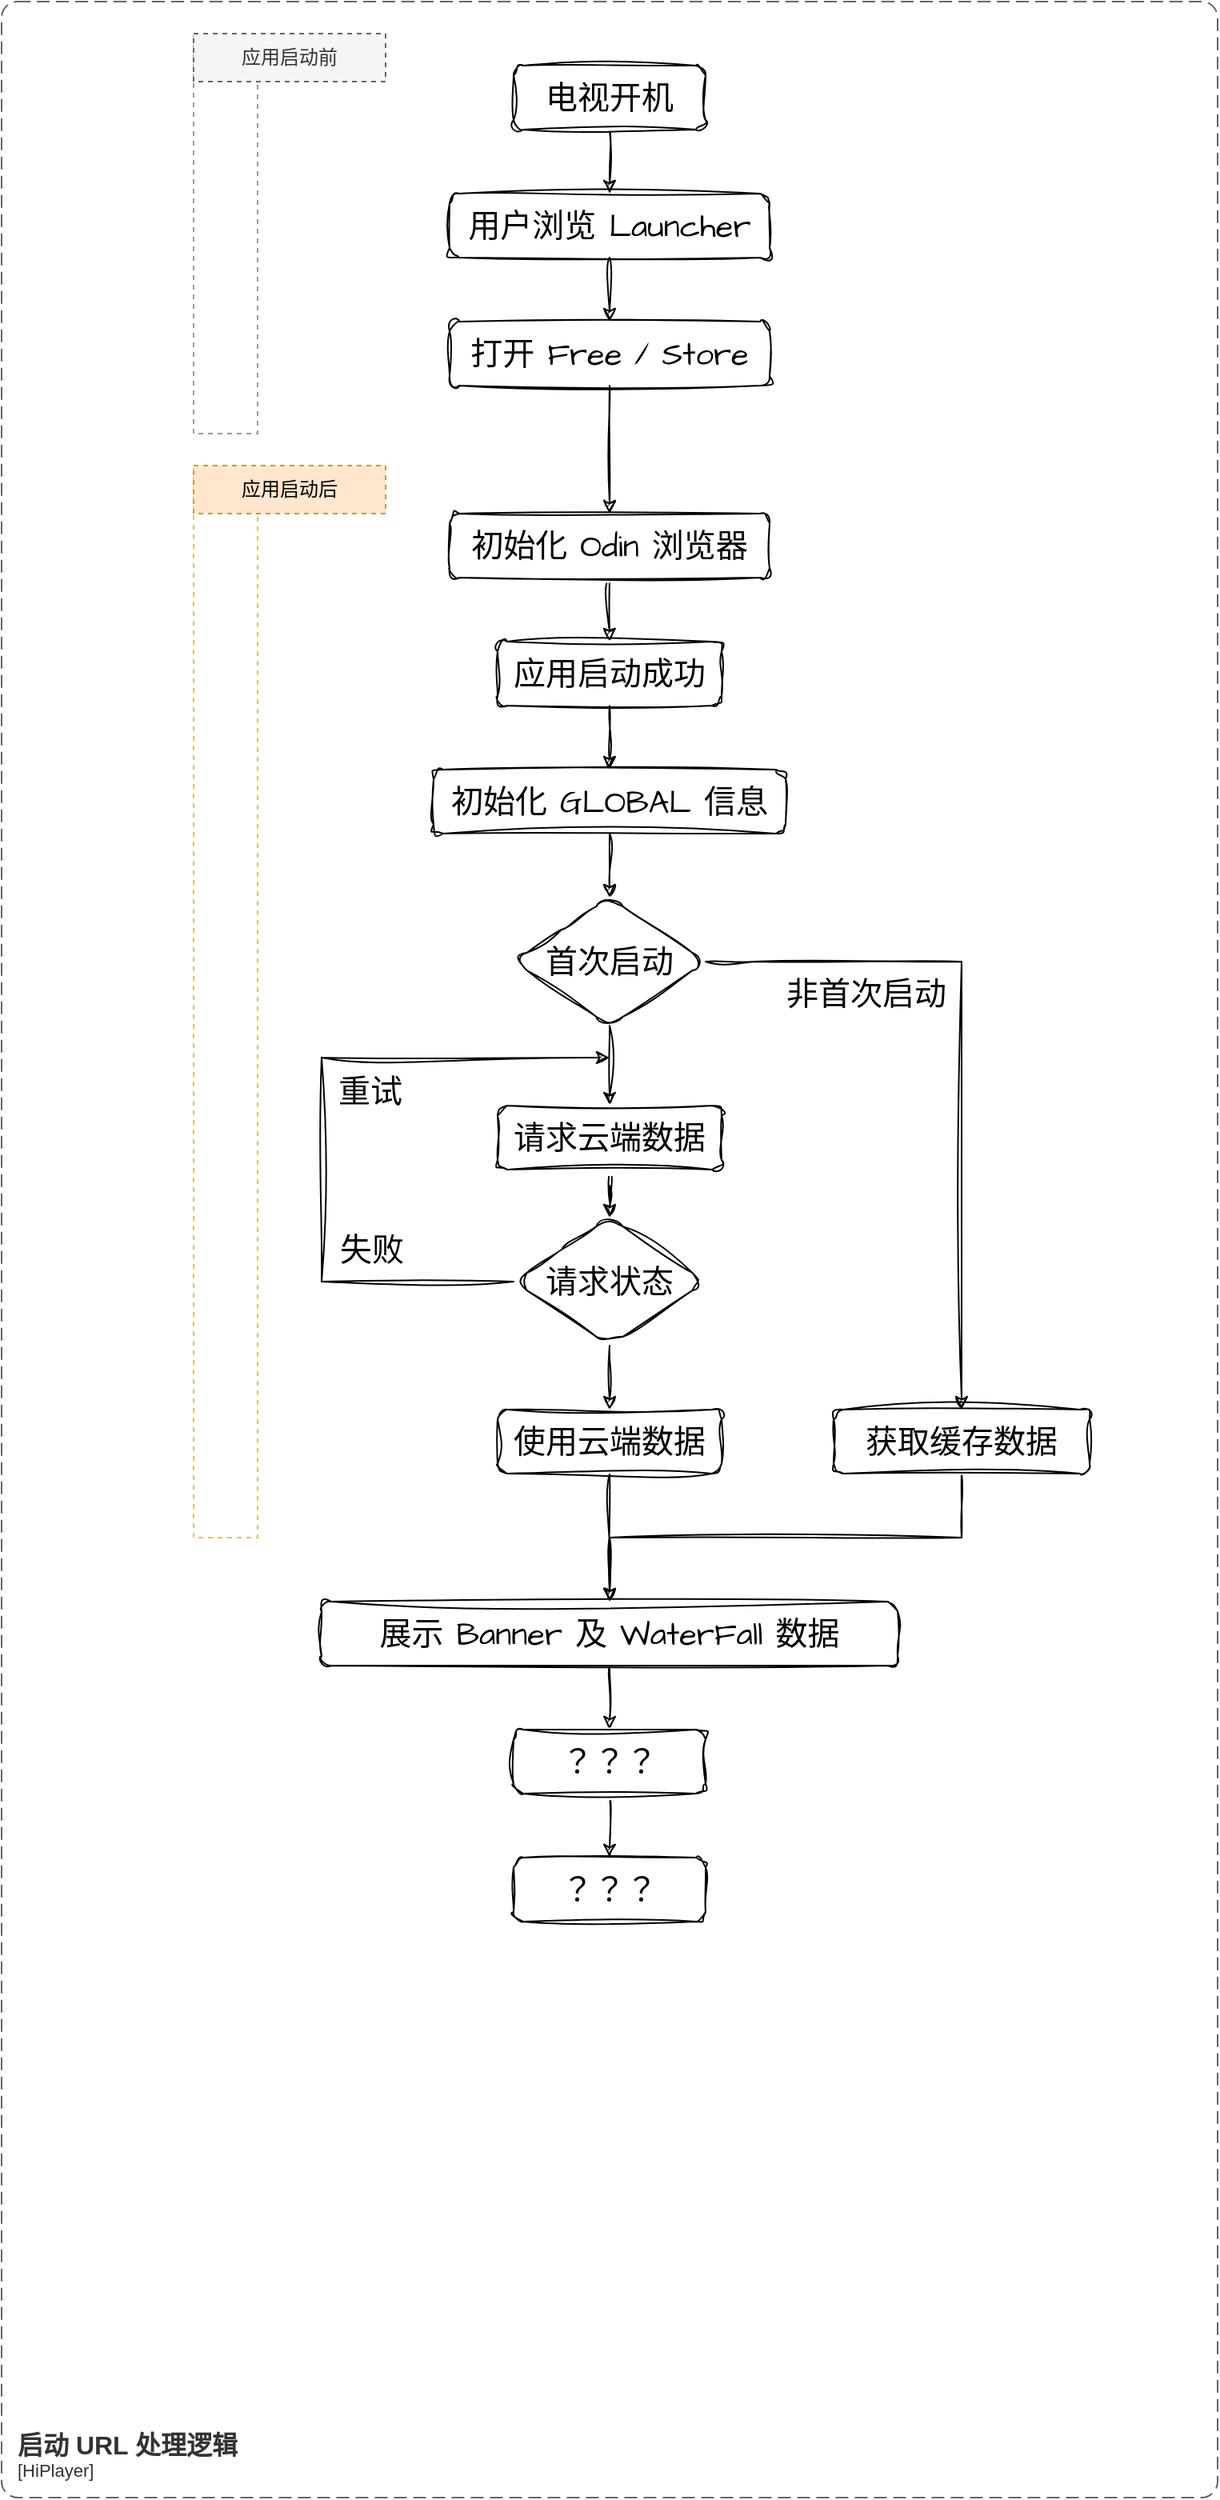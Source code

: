 <mxfile version="21.2.9" type="github" pages="2">
  <diagram name="启动流程图" id="OmMjOVtj1WEUcLDQ50cM">
    <mxGraphModel dx="1509" dy="796" grid="1" gridSize="10" guides="1" tooltips="1" connect="1" arrows="1" fold="1" page="1" pageScale="1" pageWidth="850" pageHeight="1100" math="0" shadow="0">
      <root>
        <mxCell id="0" />
        <mxCell id="1" parent="0" />
        <mxCell id="BeOqlMDNT2hyVOoKO-SY-1" value="" style="rounded=0;whiteSpace=wrap;html=1;fillColor=none;dashed=1;strokeColor=#999999;" vertex="1" parent="1">
          <mxGeometry x="160" y="60" width="40" height="250" as="geometry" />
        </mxCell>
        <mxCell id="BeOqlMDNT2hyVOoKO-SY-3" value="" style="rounded=0;whiteSpace=wrap;html=1;fillColor=none;dashed=1;strokeColor=#ffbf00;" vertex="1" parent="1">
          <mxGeometry x="160" y="330" width="40" height="670" as="geometry" />
        </mxCell>
        <object placeholders="1" c4Name="启动 URL 处理逻辑" c4Type="ContainerScopeBoundary" c4Application="HiPlayer" label="&lt;font style=&quot;font-size: 16px&quot;&gt;&lt;b&gt;&lt;div style=&quot;text-align: left&quot;&gt;%c4Name%&lt;/div&gt;&lt;/b&gt;&lt;/font&gt;&lt;div style=&quot;text-align: left&quot;&gt;[%c4Application%]&lt;/div&gt;" id="r8vYQXkaB_07H2IU4NtA-5">
          <mxCell style="rounded=1;fontSize=11;whiteSpace=wrap;html=1;dashed=1;arcSize=20;fillColor=none;strokeColor=#666666;fontColor=#333333;labelBackgroundColor=none;align=left;verticalAlign=bottom;labelBorderColor=none;spacingTop=0;spacing=10;dashPattern=8 4;metaEdit=1;rotatable=0;perimeter=rectanglePerimeter;noLabel=0;labelPadding=0;allowArrows=0;connectable=0;expand=0;recursiveResize=0;editable=1;pointerEvents=0;absoluteArcSize=1;points=[[0.25,0,0],[0.5,0,0],[0.75,0,0],[1,0.25,0],[1,0.5,0],[1,0.75,0],[0.75,1,0],[0.5,1,0],[0.25,1,0],[0,0.75,0],[0,0.5,0],[0,0.25,0]];" vertex="1" parent="1">
            <mxGeometry x="40" y="40" width="760" height="1560" as="geometry" />
          </mxCell>
        </object>
        <mxCell id="6uTm8aSySn-QDbrz-3B_-30" value="" style="edgeStyle=orthogonalEdgeStyle;rounded=0;sketch=1;hachureGap=4;jiggle=2;curveFitting=1;orthogonalLoop=1;jettySize=auto;html=1;fontFamily=Architects Daughter;fontSource=https%3A%2F%2Ffonts.googleapis.com%2Fcss%3Ffamily%3DArchitects%2BDaughter;fontSize=16;" edge="1" parent="1" source="6uTm8aSySn-QDbrz-3B_-28" target="6uTm8aSySn-QDbrz-3B_-29">
          <mxGeometry relative="1" as="geometry" />
        </mxCell>
        <mxCell id="6uTm8aSySn-QDbrz-3B_-28" value="电视开机" style="rounded=1;whiteSpace=wrap;html=1;sketch=1;hachureGap=4;jiggle=2;curveFitting=1;fontFamily=Architects Daughter;fontSource=https%3A%2F%2Ffonts.googleapis.com%2Fcss%3Ffamily%3DArchitects%2BDaughter;fontSize=20;" vertex="1" parent="1">
          <mxGeometry x="360" y="80" width="120" height="40" as="geometry" />
        </mxCell>
        <mxCell id="6uTm8aSySn-QDbrz-3B_-32" value="" style="edgeStyle=orthogonalEdgeStyle;rounded=0;sketch=1;hachureGap=4;jiggle=2;curveFitting=1;orthogonalLoop=1;jettySize=auto;html=1;fontFamily=Architects Daughter;fontSource=https%3A%2F%2Ffonts.googleapis.com%2Fcss%3Ffamily%3DArchitects%2BDaughter;fontSize=16;" edge="1" parent="1" source="6uTm8aSySn-QDbrz-3B_-29" target="6uTm8aSySn-QDbrz-3B_-31">
          <mxGeometry relative="1" as="geometry" />
        </mxCell>
        <mxCell id="6uTm8aSySn-QDbrz-3B_-29" value="用户浏览 Launcher" style="rounded=1;whiteSpace=wrap;html=1;sketch=1;hachureGap=4;jiggle=2;curveFitting=1;fontFamily=Architects Daughter;fontSource=https%3A%2F%2Ffonts.googleapis.com%2Fcss%3Ffamily%3DArchitects%2BDaughter;fontSize=20;" vertex="1" parent="1">
          <mxGeometry x="320" y="160" width="200" height="40" as="geometry" />
        </mxCell>
        <mxCell id="6uTm8aSySn-QDbrz-3B_-34" value="" style="edgeStyle=orthogonalEdgeStyle;rounded=0;sketch=1;hachureGap=4;jiggle=2;curveFitting=1;orthogonalLoop=1;jettySize=auto;html=1;fontFamily=Architects Daughter;fontSource=https%3A%2F%2Ffonts.googleapis.com%2Fcss%3Ffamily%3DArchitects%2BDaughter;fontSize=16;" edge="1" parent="1" source="6uTm8aSySn-QDbrz-3B_-31" target="6uTm8aSySn-QDbrz-3B_-33">
          <mxGeometry relative="1" as="geometry" />
        </mxCell>
        <mxCell id="6uTm8aSySn-QDbrz-3B_-31" value="打开 Free / Store" style="rounded=1;whiteSpace=wrap;html=1;sketch=1;hachureGap=4;jiggle=2;curveFitting=1;fontFamily=Architects Daughter;fontSource=https%3A%2F%2Ffonts.googleapis.com%2Fcss%3Ffamily%3DArchitects%2BDaughter;fontSize=20;" vertex="1" parent="1">
          <mxGeometry x="320" y="240" width="200" height="40" as="geometry" />
        </mxCell>
        <mxCell id="6uTm8aSySn-QDbrz-3B_-36" value="" style="edgeStyle=orthogonalEdgeStyle;rounded=0;sketch=1;hachureGap=4;jiggle=2;curveFitting=1;orthogonalLoop=1;jettySize=auto;html=1;fontFamily=Architects Daughter;fontSource=https%3A%2F%2Ffonts.googleapis.com%2Fcss%3Ffamily%3DArchitects%2BDaughter;fontSize=16;" edge="1" parent="1" source="6uTm8aSySn-QDbrz-3B_-33" target="6uTm8aSySn-QDbrz-3B_-35">
          <mxGeometry relative="1" as="geometry" />
        </mxCell>
        <mxCell id="6uTm8aSySn-QDbrz-3B_-33" value="初始化 Odin 浏览器" style="rounded=1;whiteSpace=wrap;html=1;sketch=1;hachureGap=4;jiggle=2;curveFitting=1;fontFamily=Architects Daughter;fontSource=https%3A%2F%2Ffonts.googleapis.com%2Fcss%3Ffamily%3DArchitects%2BDaughter;fontSize=20;" vertex="1" parent="1">
          <mxGeometry x="320" y="360" width="200" height="40" as="geometry" />
        </mxCell>
        <mxCell id="StkmtZbddWQm4w43DIUN-16" value="" style="edgeStyle=orthogonalEdgeStyle;rounded=0;sketch=1;hachureGap=4;jiggle=2;curveFitting=1;orthogonalLoop=1;jettySize=auto;html=1;fontFamily=Architects Daughter;fontSource=https%3A%2F%2Ffonts.googleapis.com%2Fcss%3Ffamily%3DArchitects%2BDaughter;fontSize=16;" edge="1" parent="1" source="6uTm8aSySn-QDbrz-3B_-35" target="StkmtZbddWQm4w43DIUN-15">
          <mxGeometry relative="1" as="geometry" />
        </mxCell>
        <mxCell id="6uTm8aSySn-QDbrz-3B_-35" value="应用启动成功" style="rounded=1;whiteSpace=wrap;html=1;sketch=1;hachureGap=4;jiggle=2;curveFitting=1;fontFamily=Architects Daughter;fontSource=https%3A%2F%2Ffonts.googleapis.com%2Fcss%3Ffamily%3DArchitects%2BDaughter;fontSize=20;" vertex="1" parent="1">
          <mxGeometry x="350" y="440" width="140" height="40" as="geometry" />
        </mxCell>
        <mxCell id="StkmtZbddWQm4w43DIUN-2" value="" style="edgeStyle=orthogonalEdgeStyle;rounded=0;sketch=1;hachureGap=4;jiggle=2;curveFitting=1;orthogonalLoop=1;jettySize=auto;html=1;fontFamily=Architects Daughter;fontSource=https%3A%2F%2Ffonts.googleapis.com%2Fcss%3Ffamily%3DArchitects%2BDaughter;fontSize=16;" edge="1" parent="1" source="6uTm8aSySn-QDbrz-3B_-37" target="StkmtZbddWQm4w43DIUN-1">
          <mxGeometry relative="1" as="geometry" />
        </mxCell>
        <mxCell id="6uTm8aSySn-QDbrz-3B_-37" value="展示 Banner 及 WaterFall 数据" style="rounded=1;whiteSpace=wrap;html=1;sketch=1;hachureGap=4;jiggle=2;curveFitting=1;fontFamily=Architects Daughter;fontSource=https%3A%2F%2Ffonts.googleapis.com%2Fcss%3Ffamily%3DArchitects%2BDaughter;fontSize=20;" vertex="1" parent="1">
          <mxGeometry x="240" y="1040" width="360" height="40" as="geometry" />
        </mxCell>
        <mxCell id="BeOqlMDNT2hyVOoKO-SY-2" value="应用启动前" style="text;html=1;strokeColor=#666666;fillColor=#f5f5f5;align=center;verticalAlign=middle;whiteSpace=wrap;rounded=0;dashed=1;fontColor=#333333;" vertex="1" parent="1">
          <mxGeometry x="160" y="60" width="120" height="30" as="geometry" />
        </mxCell>
        <mxCell id="BeOqlMDNT2hyVOoKO-SY-4" value="应用启动后" style="text;html=1;strokeColor=#d79b00;fillColor=#ffe6cc;align=center;verticalAlign=middle;whiteSpace=wrap;rounded=0;dashed=1;" vertex="1" parent="1">
          <mxGeometry x="160" y="330" width="120" height="30" as="geometry" />
        </mxCell>
        <mxCell id="StkmtZbddWQm4w43DIUN-4" value="" style="edgeStyle=orthogonalEdgeStyle;rounded=0;sketch=1;hachureGap=4;jiggle=2;curveFitting=1;orthogonalLoop=1;jettySize=auto;html=1;fontFamily=Architects Daughter;fontSource=https%3A%2F%2Ffonts.googleapis.com%2Fcss%3Ffamily%3DArchitects%2BDaughter;fontSize=16;" edge="1" parent="1" source="StkmtZbddWQm4w43DIUN-1" target="StkmtZbddWQm4w43DIUN-3">
          <mxGeometry relative="1" as="geometry" />
        </mxCell>
        <mxCell id="StkmtZbddWQm4w43DIUN-1" value="？？？" style="rounded=1;whiteSpace=wrap;html=1;sketch=1;hachureGap=4;jiggle=2;curveFitting=1;fontFamily=Architects Daughter;fontSource=https%3A%2F%2Ffonts.googleapis.com%2Fcss%3Ffamily%3DArchitects%2BDaughter;fontSize=20;" vertex="1" parent="1">
          <mxGeometry x="360" y="1120" width="120" height="40" as="geometry" />
        </mxCell>
        <mxCell id="StkmtZbddWQm4w43DIUN-3" value="？？？" style="rounded=1;whiteSpace=wrap;html=1;sketch=1;hachureGap=4;jiggle=2;curveFitting=1;fontFamily=Architects Daughter;fontSource=https%3A%2F%2Ffonts.googleapis.com%2Fcss%3Ffamily%3DArchitects%2BDaughter;fontSize=20;" vertex="1" parent="1">
          <mxGeometry x="360" y="1200" width="120" height="40" as="geometry" />
        </mxCell>
        <mxCell id="StkmtZbddWQm4w43DIUN-12" value="" style="edgeStyle=orthogonalEdgeStyle;rounded=0;sketch=1;hachureGap=4;jiggle=2;curveFitting=1;orthogonalLoop=1;jettySize=auto;html=1;fontFamily=Architects Daughter;fontSource=https%3A%2F%2Ffonts.googleapis.com%2Fcss%3Ffamily%3DArchitects%2BDaughter;fontSize=16;" edge="1" parent="1" source="StkmtZbddWQm4w43DIUN-8" target="StkmtZbddWQm4w43DIUN-11">
          <mxGeometry relative="1" as="geometry">
            <Array as="points">
              <mxPoint x="510" y="640" />
              <mxPoint x="510" y="640" />
            </Array>
          </mxGeometry>
        </mxCell>
        <mxCell id="StkmtZbddWQm4w43DIUN-33" value="非首次启动" style="edgeLabel;html=1;align=center;verticalAlign=middle;resizable=0;points=[];fontSize=20;fontFamily=Architects Daughter;" vertex="1" connectable="0" parent="StkmtZbddWQm4w43DIUN-12">
          <mxGeometry x="-0.295" y="3" relative="1" as="geometry">
            <mxPoint x="-55" y="23" as="offset" />
          </mxGeometry>
        </mxCell>
        <mxCell id="StkmtZbddWQm4w43DIUN-14" value="" style="edgeStyle=orthogonalEdgeStyle;rounded=0;sketch=1;hachureGap=4;jiggle=2;curveFitting=1;orthogonalLoop=1;jettySize=auto;html=1;fontFamily=Architects Daughter;fontSource=https%3A%2F%2Ffonts.googleapis.com%2Fcss%3Ffamily%3DArchitects%2BDaughter;fontSize=16;" edge="1" parent="1" source="StkmtZbddWQm4w43DIUN-8" target="StkmtZbddWQm4w43DIUN-13">
          <mxGeometry relative="1" as="geometry" />
        </mxCell>
        <mxCell id="StkmtZbddWQm4w43DIUN-8" value="首次启动" style="rhombus;whiteSpace=wrap;html=1;fontSize=20;fontFamily=Architects Daughter;rounded=1;sketch=1;hachureGap=4;jiggle=2;curveFitting=1;fontSource=https%3A%2F%2Ffonts.googleapis.com%2Fcss%3Ffamily%3DArchitects%2BDaughter;" vertex="1" parent="1">
          <mxGeometry x="360" y="600" width="120" height="80" as="geometry" />
        </mxCell>
        <mxCell id="StkmtZbddWQm4w43DIUN-35" style="edgeStyle=orthogonalEdgeStyle;rounded=0;sketch=1;hachureGap=4;jiggle=2;curveFitting=1;orthogonalLoop=1;jettySize=auto;html=1;exitX=0.5;exitY=1;exitDx=0;exitDy=0;entryX=0.5;entryY=0;entryDx=0;entryDy=0;fontFamily=Architects Daughter;fontSource=https%3A%2F%2Ffonts.googleapis.com%2Fcss%3Ffamily%3DArchitects%2BDaughter;fontSize=16;" edge="1" parent="1" source="StkmtZbddWQm4w43DIUN-11" target="6uTm8aSySn-QDbrz-3B_-37">
          <mxGeometry relative="1" as="geometry" />
        </mxCell>
        <mxCell id="StkmtZbddWQm4w43DIUN-11" value="获取缓存数据" style="whiteSpace=wrap;html=1;fontSize=20;fontFamily=Architects Daughter;rounded=1;sketch=1;hachureGap=4;jiggle=2;curveFitting=1;fontSource=https%3A%2F%2Ffonts.googleapis.com%2Fcss%3Ffamily%3DArchitects%2BDaughter;" vertex="1" parent="1">
          <mxGeometry x="560" y="920" width="160" height="40" as="geometry" />
        </mxCell>
        <mxCell id="StkmtZbddWQm4w43DIUN-21" value="" style="edgeStyle=orthogonalEdgeStyle;rounded=0;sketch=1;hachureGap=4;jiggle=2;curveFitting=1;orthogonalLoop=1;jettySize=auto;html=1;fontFamily=Architects Daughter;fontSource=https%3A%2F%2Ffonts.googleapis.com%2Fcss%3Ffamily%3DArchitects%2BDaughter;fontSize=16;" edge="1" parent="1" source="StkmtZbddWQm4w43DIUN-13" target="StkmtZbddWQm4w43DIUN-20">
          <mxGeometry relative="1" as="geometry" />
        </mxCell>
        <mxCell id="StkmtZbddWQm4w43DIUN-13" value="请求云端数据" style="whiteSpace=wrap;html=1;fontSize=20;fontFamily=Architects Daughter;rounded=1;sketch=1;hachureGap=4;jiggle=2;curveFitting=1;fontSource=https%3A%2F%2Ffonts.googleapis.com%2Fcss%3Ffamily%3DArchitects%2BDaughter;" vertex="1" parent="1">
          <mxGeometry x="350" y="730" width="140" height="40" as="geometry" />
        </mxCell>
        <mxCell id="StkmtZbddWQm4w43DIUN-17" style="edgeStyle=orthogonalEdgeStyle;rounded=0;sketch=1;hachureGap=4;jiggle=2;curveFitting=1;orthogonalLoop=1;jettySize=auto;html=1;exitX=0.5;exitY=1;exitDx=0;exitDy=0;entryX=0.5;entryY=0;entryDx=0;entryDy=0;fontFamily=Architects Daughter;fontSource=https%3A%2F%2Ffonts.googleapis.com%2Fcss%3Ffamily%3DArchitects%2BDaughter;fontSize=16;" edge="1" parent="1" source="StkmtZbddWQm4w43DIUN-15" target="StkmtZbddWQm4w43DIUN-8">
          <mxGeometry relative="1" as="geometry" />
        </mxCell>
        <mxCell id="StkmtZbddWQm4w43DIUN-15" value="初始化 GLOBAL 信息" style="rounded=1;whiteSpace=wrap;html=1;sketch=1;hachureGap=4;jiggle=2;curveFitting=1;fontFamily=Architects Daughter;fontSource=https%3A%2F%2Ffonts.googleapis.com%2Fcss%3Ffamily%3DArchitects%2BDaughter;fontSize=20;" vertex="1" parent="1">
          <mxGeometry x="310" y="520" width="220" height="40" as="geometry" />
        </mxCell>
        <mxCell id="StkmtZbddWQm4w43DIUN-26" value="" style="edgeStyle=orthogonalEdgeStyle;rounded=0;sketch=1;hachureGap=4;jiggle=2;curveFitting=1;orthogonalLoop=1;jettySize=auto;html=1;fontFamily=Architects Daughter;fontSource=https%3A%2F%2Ffonts.googleapis.com%2Fcss%3Ffamily%3DArchitects%2BDaughter;fontSize=16;" edge="1" parent="1" source="StkmtZbddWQm4w43DIUN-20" target="StkmtZbddWQm4w43DIUN-25">
          <mxGeometry relative="1" as="geometry" />
        </mxCell>
        <mxCell id="StkmtZbddWQm4w43DIUN-30" style="edgeStyle=orthogonalEdgeStyle;rounded=0;sketch=1;hachureGap=4;jiggle=2;curveFitting=1;orthogonalLoop=1;jettySize=auto;html=1;exitX=0;exitY=0.5;exitDx=0;exitDy=0;fontFamily=Architects Daughter;fontSource=https%3A%2F%2Ffonts.googleapis.com%2Fcss%3Ffamily%3DArchitects%2BDaughter;fontSize=16;" edge="1" parent="1" source="StkmtZbddWQm4w43DIUN-20">
          <mxGeometry relative="1" as="geometry">
            <mxPoint x="420" y="700" as="targetPoint" />
            <Array as="points">
              <mxPoint x="240" y="840" />
              <mxPoint x="240" y="700" />
            </Array>
          </mxGeometry>
        </mxCell>
        <mxCell id="StkmtZbddWQm4w43DIUN-31" value="重试" style="edgeLabel;html=1;align=center;verticalAlign=middle;resizable=0;points=[];fontSize=20;fontFamily=Architects Daughter;" vertex="1" connectable="0" parent="StkmtZbddWQm4w43DIUN-30">
          <mxGeometry x="-0.006" y="3" relative="1" as="geometry">
            <mxPoint x="33" y="-21" as="offset" />
          </mxGeometry>
        </mxCell>
        <mxCell id="StkmtZbddWQm4w43DIUN-32" value="失败" style="edgeLabel;html=1;align=center;verticalAlign=middle;resizable=0;points=[];fontSize=20;fontFamily=Architects Daughter;" vertex="1" connectable="0" parent="StkmtZbddWQm4w43DIUN-30">
          <mxGeometry x="-0.656" relative="1" as="geometry">
            <mxPoint x="-14" y="-20" as="offset" />
          </mxGeometry>
        </mxCell>
        <mxCell id="StkmtZbddWQm4w43DIUN-20" value="请求状态" style="rhombus;whiteSpace=wrap;html=1;fontSize=20;fontFamily=Architects Daughter;rounded=1;sketch=1;hachureGap=4;jiggle=2;curveFitting=1;fontSource=https%3A%2F%2Ffonts.googleapis.com%2Fcss%3Ffamily%3DArchitects%2BDaughter;" vertex="1" parent="1">
          <mxGeometry x="360" y="800" width="120" height="80" as="geometry" />
        </mxCell>
        <mxCell id="StkmtZbddWQm4w43DIUN-34" style="edgeStyle=orthogonalEdgeStyle;rounded=0;sketch=1;hachureGap=4;jiggle=2;curveFitting=1;orthogonalLoop=1;jettySize=auto;html=1;exitX=0.5;exitY=1;exitDx=0;exitDy=0;entryX=0.5;entryY=0;entryDx=0;entryDy=0;fontFamily=Architects Daughter;fontSource=https%3A%2F%2Ffonts.googleapis.com%2Fcss%3Ffamily%3DArchitects%2BDaughter;fontSize=16;" edge="1" parent="1" source="StkmtZbddWQm4w43DIUN-25" target="6uTm8aSySn-QDbrz-3B_-37">
          <mxGeometry relative="1" as="geometry" />
        </mxCell>
        <mxCell id="StkmtZbddWQm4w43DIUN-25" value="使用云端数据" style="whiteSpace=wrap;html=1;fontSize=20;fontFamily=Architects Daughter;rounded=1;sketch=1;hachureGap=4;jiggle=2;curveFitting=1;fontSource=https%3A%2F%2Ffonts.googleapis.com%2Fcss%3Ffamily%3DArchitects%2BDaughter;" vertex="1" parent="1">
          <mxGeometry x="350" y="920" width="140" height="40" as="geometry" />
        </mxCell>
      </root>
    </mxGraphModel>
  </diagram>
  <diagram name="副本" id="uTOjbc05nhv78PeQG2kj">
    <mxGraphModel dx="1434" dy="756" grid="1" gridSize="10" guides="1" tooltips="1" connect="1" arrows="1" fold="1" page="1" pageScale="1" pageWidth="850" pageHeight="1100" math="0" shadow="0">
      <root>
        <mxCell id="nhCq7pMbjHnFq3JJCia8-0" />
        <mxCell id="nhCq7pMbjHnFq3JJCia8-1" parent="nhCq7pMbjHnFq3JJCia8-0" />
        <mxCell id="2pLyjJ1-Lf_i6D4fBXP6-0" value="" style="rounded=0;whiteSpace=wrap;html=1;fillColor=none;dashed=1;strokeColor=#999999;" vertex="1" parent="nhCq7pMbjHnFq3JJCia8-1">
          <mxGeometry x="470" y="250" width="540" height="560" as="geometry" />
        </mxCell>
        <mxCell id="2pLyjJ1-Lf_i6D4fBXP6-1" value="" style="rounded=0;whiteSpace=wrap;html=1;fillColor=none;dashed=1;strokeColor=#FF8000;" vertex="1" parent="nhCq7pMbjHnFq3JJCia8-1">
          <mxGeometry x="70" y="250" width="380" height="560" as="geometry" />
        </mxCell>
        <mxCell id="2pLyjJ1-Lf_i6D4fBXP6-2" value="" style="edgeStyle=orthogonalEdgeStyle;rounded=0;orthogonalLoop=1;jettySize=auto;html=1;" edge="1" parent="nhCq7pMbjHnFq3JJCia8-1" source="2pLyjJ1-Lf_i6D4fBXP6-3" target="2pLyjJ1-Lf_i6D4fBXP6-6">
          <mxGeometry relative="1" as="geometry" />
        </mxCell>
        <mxCell id="2pLyjJ1-Lf_i6D4fBXP6-3" value="HiPlayer 启动" style="rounded=1;whiteSpace=wrap;html=1;" vertex="1" parent="nhCq7pMbjHnFq3JJCia8-1">
          <mxGeometry x="330" y="90" width="120" height="40" as="geometry" />
        </mxCell>
        <object placeholders="1" c4Name="启动 URL 处理逻辑" c4Type="ContainerScopeBoundary" c4Application="HiPlayer" label="&lt;font style=&quot;font-size: 16px&quot;&gt;&lt;b&gt;&lt;div style=&quot;text-align: left&quot;&gt;%c4Name%&lt;/div&gt;&lt;/b&gt;&lt;/font&gt;&lt;div style=&quot;text-align: left&quot;&gt;[%c4Application%]&lt;/div&gt;" id="2pLyjJ1-Lf_i6D4fBXP6-4">
          <mxCell style="rounded=1;fontSize=11;whiteSpace=wrap;html=1;dashed=1;arcSize=20;fillColor=none;strokeColor=#666666;fontColor=#333333;labelBackgroundColor=none;align=left;verticalAlign=bottom;labelBorderColor=none;spacingTop=0;spacing=10;dashPattern=8 4;metaEdit=1;rotatable=0;perimeter=rectanglePerimeter;noLabel=0;labelPadding=0;allowArrows=0;connectable=0;expand=0;recursiveResize=0;editable=1;pointerEvents=0;absoluteArcSize=1;points=[[0.25,0,0],[0.5,0,0],[0.75,0,0],[1,0.25,0],[1,0.5,0],[1,0.75,0],[0.75,1,0],[0.5,1,0],[0.25,1,0],[0,0.75,0],[0,0.5,0],[0,0.25,0]];" vertex="1" parent="nhCq7pMbjHnFq3JJCia8-1">
            <mxGeometry x="50" y="50" width="980" height="1160" as="geometry" />
          </mxCell>
        </object>
        <mxCell id="2pLyjJ1-Lf_i6D4fBXP6-5" value="" style="edgeStyle=orthogonalEdgeStyle;rounded=0;orthogonalLoop=1;jettySize=auto;html=1;" edge="1" parent="nhCq7pMbjHnFq3JJCia8-1" source="2pLyjJ1-Lf_i6D4fBXP6-6" target="2pLyjJ1-Lf_i6D4fBXP6-20">
          <mxGeometry relative="1" as="geometry" />
        </mxCell>
        <mxCell id="2pLyjJ1-Lf_i6D4fBXP6-6" value="获取启动 URL" style="whiteSpace=wrap;html=1;rounded=1;" vertex="1" parent="nhCq7pMbjHnFq3JJCia8-1">
          <mxGeometry x="330" y="170" width="120" height="40" as="geometry" />
        </mxCell>
        <mxCell id="2pLyjJ1-Lf_i6D4fBXP6-7" style="edgeStyle=orthogonalEdgeStyle;rounded=0;orthogonalLoop=1;jettySize=auto;html=1;exitX=0;exitY=0.5;exitDx=0;exitDy=0;entryX=0.5;entryY=0;entryDx=0;entryDy=0;" edge="1" parent="nhCq7pMbjHnFq3JJCia8-1" source="2pLyjJ1-Lf_i6D4fBXP6-11" target="2pLyjJ1-Lf_i6D4fBXP6-13">
          <mxGeometry relative="1" as="geometry" />
        </mxCell>
        <mxCell id="2pLyjJ1-Lf_i6D4fBXP6-8" value="是" style="edgeLabel;html=1;align=center;verticalAlign=middle;resizable=0;points=[];" vertex="1" connectable="0" parent="2pLyjJ1-Lf_i6D4fBXP6-7">
          <mxGeometry x="-0.333" relative="1" as="geometry">
            <mxPoint x="-37" y="-10" as="offset" />
          </mxGeometry>
        </mxCell>
        <mxCell id="2pLyjJ1-Lf_i6D4fBXP6-9" style="edgeStyle=orthogonalEdgeStyle;rounded=0;orthogonalLoop=1;jettySize=auto;html=1;exitX=1;exitY=0.5;exitDx=0;exitDy=0;entryX=0.5;entryY=0;entryDx=0;entryDy=0;" edge="1" parent="nhCq7pMbjHnFq3JJCia8-1" source="2pLyjJ1-Lf_i6D4fBXP6-11" target="2pLyjJ1-Lf_i6D4fBXP6-44">
          <mxGeometry relative="1" as="geometry">
            <mxPoint x="710" y="490" as="targetPoint" />
          </mxGeometry>
        </mxCell>
        <mxCell id="2pLyjJ1-Lf_i6D4fBXP6-10" value="否" style="edgeLabel;html=1;align=center;verticalAlign=middle;resizable=0;points=[];" vertex="1" connectable="0" parent="2pLyjJ1-Lf_i6D4fBXP6-9">
          <mxGeometry x="-0.333" y="2" relative="1" as="geometry">
            <mxPoint x="23" y="-8" as="offset" />
          </mxGeometry>
        </mxCell>
        <mxCell id="2pLyjJ1-Lf_i6D4fBXP6-11" value="存在&lt;br&gt;playUrl&lt;br&gt;字段" style="rhombus;whiteSpace=wrap;html=1;rounded=1;" vertex="1" parent="nhCq7pMbjHnFq3JJCia8-1">
          <mxGeometry x="650" y="370" width="80" height="80" as="geometry" />
        </mxCell>
        <mxCell id="2pLyjJ1-Lf_i6D4fBXP6-12" style="edgeStyle=orthogonalEdgeStyle;rounded=0;orthogonalLoop=1;jettySize=auto;html=1;exitX=0.5;exitY=1;exitDx=0;exitDy=0;entryX=0.5;entryY=0;entryDx=0;entryDy=0;" edge="1" parent="nhCq7pMbjHnFq3JJCia8-1" source="2pLyjJ1-Lf_i6D4fBXP6-13" target="2pLyjJ1-Lf_i6D4fBXP6-15">
          <mxGeometry relative="1" as="geometry">
            <mxPoint x="550" y="570" as="targetPoint" />
          </mxGeometry>
        </mxCell>
        <mxCell id="2pLyjJ1-Lf_i6D4fBXP6-13" value="解析 URL 中的 playurl" style="whiteSpace=wrap;html=1;rounded=1;" vertex="1" parent="nhCq7pMbjHnFq3JJCia8-1">
          <mxGeometry x="490" y="530" width="120" height="40" as="geometry" />
        </mxCell>
        <mxCell id="2pLyjJ1-Lf_i6D4fBXP6-14" style="edgeStyle=orthogonalEdgeStyle;rounded=0;orthogonalLoop=1;jettySize=auto;html=1;exitX=0.5;exitY=1;exitDx=0;exitDy=0;entryX=0.5;entryY=0;entryDx=0;entryDy=0;" edge="1" parent="nhCq7pMbjHnFq3JJCia8-1" source="2pLyjJ1-Lf_i6D4fBXP6-15" target="2pLyjJ1-Lf_i6D4fBXP6-57">
          <mxGeometry relative="1" as="geometry" />
        </mxCell>
        <mxCell id="2pLyjJ1-Lf_i6D4fBXP6-15" value="构造 LIVE 参数" style="whiteSpace=wrap;html=1;rounded=1;fillColor=#dae8fc;strokeColor=#6c8ebf;dashed=1;" vertex="1" parent="nhCq7pMbjHnFq3JJCia8-1">
          <mxGeometry x="490" y="730" width="120" height="40" as="geometry" />
        </mxCell>
        <mxCell id="2pLyjJ1-Lf_i6D4fBXP6-16" style="edgeStyle=orthogonalEdgeStyle;rounded=0;orthogonalLoop=1;jettySize=auto;html=1;exitX=0;exitY=0.5;exitDx=0;exitDy=0;entryX=0.5;entryY=0;entryDx=0;entryDy=0;" edge="1" parent="nhCq7pMbjHnFq3JJCia8-1" source="2pLyjJ1-Lf_i6D4fBXP6-20" target="2pLyjJ1-Lf_i6D4fBXP6-22">
          <mxGeometry relative="1" as="geometry" />
        </mxCell>
        <mxCell id="2pLyjJ1-Lf_i6D4fBXP6-17" value="是" style="edgeLabel;html=1;align=center;verticalAlign=middle;resizable=0;points=[];" vertex="1" connectable="0" parent="2pLyjJ1-Lf_i6D4fBXP6-16">
          <mxGeometry x="-0.333" y="-4" relative="1" as="geometry">
            <mxPoint x="-77" y="-6" as="offset" />
          </mxGeometry>
        </mxCell>
        <mxCell id="2pLyjJ1-Lf_i6D4fBXP6-18" style="edgeStyle=orthogonalEdgeStyle;rounded=0;orthogonalLoop=1;jettySize=auto;html=1;exitX=1;exitY=0.5;exitDx=0;exitDy=0;entryX=0.5;entryY=0;entryDx=0;entryDy=0;" edge="1" parent="nhCq7pMbjHnFq3JJCia8-1" source="2pLyjJ1-Lf_i6D4fBXP6-20" target="2pLyjJ1-Lf_i6D4fBXP6-11">
          <mxGeometry relative="1" as="geometry" />
        </mxCell>
        <mxCell id="2pLyjJ1-Lf_i6D4fBXP6-19" value="否" style="edgeLabel;html=1;align=center;verticalAlign=middle;resizable=0;points=[];" vertex="1" connectable="0" parent="2pLyjJ1-Lf_i6D4fBXP6-18">
          <mxGeometry x="0.333" y="-2" relative="1" as="geometry">
            <mxPoint x="70" y="-12" as="offset" />
          </mxGeometry>
        </mxCell>
        <mxCell id="2pLyjJ1-Lf_i6D4fBXP6-20" value="存在&lt;br&gt;mediaid&lt;br&gt;字段" style="rhombus;whiteSpace=wrap;html=1;rounded=1;" vertex="1" parent="nhCq7pMbjHnFq3JJCia8-1">
          <mxGeometry x="350" y="290" width="80" height="80" as="geometry" />
        </mxCell>
        <mxCell id="2pLyjJ1-Lf_i6D4fBXP6-21" style="edgeStyle=orthogonalEdgeStyle;rounded=0;orthogonalLoop=1;jettySize=auto;html=1;exitX=0.5;exitY=1;exitDx=0;exitDy=0;entryX=0.5;entryY=0;entryDx=0;entryDy=0;" edge="1" parent="nhCq7pMbjHnFq3JJCia8-1" source="2pLyjJ1-Lf_i6D4fBXP6-22" target="2pLyjJ1-Lf_i6D4fBXP6-28">
          <mxGeometry relative="1" as="geometry" />
        </mxCell>
        <mxCell id="2pLyjJ1-Lf_i6D4fBXP6-22" value="区分 typeCode" style="whiteSpace=wrap;html=1;rounded=1;" vertex="1" parent="nhCq7pMbjHnFq3JJCia8-1">
          <mxGeometry x="170" y="370" width="120" height="40" as="geometry" />
        </mxCell>
        <mxCell id="2pLyjJ1-Lf_i6D4fBXP6-23" value="" style="edgeStyle=orthogonalEdgeStyle;rounded=0;orthogonalLoop=1;jettySize=auto;html=1;" edge="1" parent="nhCq7pMbjHnFq3JJCia8-1" source="2pLyjJ1-Lf_i6D4fBXP6-24" target="2pLyjJ1-Lf_i6D4fBXP6-33">
          <mxGeometry relative="1" as="geometry" />
        </mxCell>
        <mxCell id="2pLyjJ1-Lf_i6D4fBXP6-24" value="获取媒资播放的 url" style="whiteSpace=wrap;html=1;rounded=1;" vertex="1" parent="nhCq7pMbjHnFq3JJCia8-1">
          <mxGeometry x="170" y="530" width="120" height="40" as="geometry" />
        </mxCell>
        <mxCell id="2pLyjJ1-Lf_i6D4fBXP6-25" style="edgeStyle=orthogonalEdgeStyle;rounded=0;orthogonalLoop=1;jettySize=auto;html=1;exitX=0.5;exitY=1;exitDx=0;exitDy=0;entryX=0.5;entryY=0;entryDx=0;entryDy=0;" edge="1" parent="nhCq7pMbjHnFq3JJCia8-1" source="2pLyjJ1-Lf_i6D4fBXP6-28" target="2pLyjJ1-Lf_i6D4fBXP6-24">
          <mxGeometry relative="1" as="geometry" />
        </mxCell>
        <mxCell id="2pLyjJ1-Lf_i6D4fBXP6-26" style="edgeStyle=orthogonalEdgeStyle;rounded=0;orthogonalLoop=1;jettySize=auto;html=1;exitX=0.5;exitY=1;exitDx=0;exitDy=0;dashed=1;" edge="1" parent="nhCq7pMbjHnFq3JJCia8-1" source="2pLyjJ1-Lf_i6D4fBXP6-28">
          <mxGeometry relative="1" as="geometry">
            <mxPoint x="230" y="430" as="targetPoint" />
          </mxGeometry>
        </mxCell>
        <mxCell id="2pLyjJ1-Lf_i6D4fBXP6-27" value="失败重试" style="edgeLabel;html=1;align=center;verticalAlign=middle;resizable=0;points=[];" vertex="1" connectable="0" parent="2pLyjJ1-Lf_i6D4fBXP6-26">
          <mxGeometry x="0.154" y="2" relative="1" as="geometry">
            <mxPoint x="-28" y="10" as="offset" />
          </mxGeometry>
        </mxCell>
        <mxCell id="2pLyjJ1-Lf_i6D4fBXP6-28" value="请求媒资信息" style="whiteSpace=wrap;html=1;rounded=1;" vertex="1" parent="nhCq7pMbjHnFq3JJCia8-1">
          <mxGeometry x="170" y="450" width="120" height="40" as="geometry" />
        </mxCell>
        <mxCell id="2pLyjJ1-Lf_i6D4fBXP6-29" style="edgeStyle=orthogonalEdgeStyle;rounded=0;orthogonalLoop=1;jettySize=auto;html=1;exitX=0;exitY=0.5;exitDx=0;exitDy=0;entryX=0.5;entryY=0;entryDx=0;entryDy=0;" edge="1" parent="nhCq7pMbjHnFq3JJCia8-1" source="2pLyjJ1-Lf_i6D4fBXP6-33" target="2pLyjJ1-Lf_i6D4fBXP6-35">
          <mxGeometry relative="1" as="geometry" />
        </mxCell>
        <mxCell id="2pLyjJ1-Lf_i6D4fBXP6-30" value="60001&lt;br&gt;60004" style="edgeLabel;html=1;align=center;verticalAlign=middle;resizable=0;points=[];" vertex="1" connectable="0" parent="2pLyjJ1-Lf_i6D4fBXP6-29">
          <mxGeometry x="-0.15" y="-3" relative="1" as="geometry">
            <mxPoint x="-17" y="-11" as="offset" />
          </mxGeometry>
        </mxCell>
        <mxCell id="2pLyjJ1-Lf_i6D4fBXP6-31" style="edgeStyle=orthogonalEdgeStyle;rounded=0;orthogonalLoop=1;jettySize=auto;html=1;exitX=1;exitY=0.5;exitDx=0;exitDy=0;entryX=0.5;entryY=0;entryDx=0;entryDy=0;" edge="1" parent="nhCq7pMbjHnFq3JJCia8-1" source="2pLyjJ1-Lf_i6D4fBXP6-33" target="2pLyjJ1-Lf_i6D4fBXP6-37">
          <mxGeometry relative="1" as="geometry" />
        </mxCell>
        <mxCell id="2pLyjJ1-Lf_i6D4fBXP6-32" value="60007" style="edgeLabel;html=1;align=center;verticalAlign=middle;resizable=0;points=[];" vertex="1" connectable="0" parent="2pLyjJ1-Lf_i6D4fBXP6-31">
          <mxGeometry x="-0.283" y="1" relative="1" as="geometry">
            <mxPoint x="19" y="-3" as="offset" />
          </mxGeometry>
        </mxCell>
        <mxCell id="2pLyjJ1-Lf_i6D4fBXP6-33" value="判断&lt;br&gt;typeCode" style="rhombus;whiteSpace=wrap;html=1;rounded=1;" vertex="1" parent="nhCq7pMbjHnFq3JJCia8-1">
          <mxGeometry x="190" y="610" width="80" height="80" as="geometry" />
        </mxCell>
        <mxCell id="2pLyjJ1-Lf_i6D4fBXP6-34" style="edgeStyle=orthogonalEdgeStyle;rounded=0;orthogonalLoop=1;jettySize=auto;html=1;exitX=0.5;exitY=1;exitDx=0;exitDy=0;" edge="1" parent="nhCq7pMbjHnFq3JJCia8-1" source="2pLyjJ1-Lf_i6D4fBXP6-35" target="2pLyjJ1-Lf_i6D4fBXP6-57">
          <mxGeometry relative="1" as="geometry" />
        </mxCell>
        <mxCell id="2pLyjJ1-Lf_i6D4fBXP6-35" value="构造 VOD 参数" style="whiteSpace=wrap;html=1;rounded=1;fillColor=#d5e8d4;strokeColor=#82b366;fillStyle=auto;dashed=1;gradientColor=none;gradientDirection=north;" vertex="1" parent="nhCq7pMbjHnFq3JJCia8-1">
          <mxGeometry x="90" y="730" width="120" height="40" as="geometry" />
        </mxCell>
        <mxCell id="2pLyjJ1-Lf_i6D4fBXP6-36" style="edgeStyle=orthogonalEdgeStyle;rounded=0;orthogonalLoop=1;jettySize=auto;html=1;exitX=0.5;exitY=1;exitDx=0;exitDy=0;" edge="1" parent="nhCq7pMbjHnFq3JJCia8-1" source="2pLyjJ1-Lf_i6D4fBXP6-37" target="2pLyjJ1-Lf_i6D4fBXP6-57">
          <mxGeometry relative="1" as="geometry" />
        </mxCell>
        <mxCell id="2pLyjJ1-Lf_i6D4fBXP6-37" value="构造 LIVE 参数" style="whiteSpace=wrap;html=1;rounded=1;fillColor=#dae8fc;strokeColor=#6c8ebf;dashed=1;" vertex="1" parent="nhCq7pMbjHnFq3JJCia8-1">
          <mxGeometry x="250" y="730" width="120" height="40" as="geometry" />
        </mxCell>
        <mxCell id="2pLyjJ1-Lf_i6D4fBXP6-38" value="U7 新增" style="text;html=1;strokeColor=#d79b00;fillColor=#ffe6cc;align=center;verticalAlign=middle;whiteSpace=wrap;rounded=0;dashed=1;" vertex="1" parent="nhCq7pMbjHnFq3JJCia8-1">
          <mxGeometry x="70" y="250" width="60" height="30" as="geometry" />
        </mxCell>
        <mxCell id="2pLyjJ1-Lf_i6D4fBXP6-39" value="U6及之前逻辑" style="text;html=1;strokeColor=#999999;fillColor=#E6E6E6;align=center;verticalAlign=middle;whiteSpace=wrap;rounded=0;dashed=1;" vertex="1" parent="nhCq7pMbjHnFq3JJCia8-1">
          <mxGeometry x="920" y="250" width="90" height="30" as="geometry" />
        </mxCell>
        <mxCell id="2pLyjJ1-Lf_i6D4fBXP6-40" style="edgeStyle=orthogonalEdgeStyle;rounded=0;orthogonalLoop=1;jettySize=auto;html=1;exitX=0;exitY=0.5;exitDx=0;exitDy=0;entryX=0.5;entryY=0;entryDx=0;entryDy=0;" edge="1" parent="nhCq7pMbjHnFq3JJCia8-1" source="2pLyjJ1-Lf_i6D4fBXP6-44" target="2pLyjJ1-Lf_i6D4fBXP6-46">
          <mxGeometry relative="1" as="geometry" />
        </mxCell>
        <mxCell id="2pLyjJ1-Lf_i6D4fBXP6-41" value="是" style="edgeLabel;html=1;align=center;verticalAlign=middle;resizable=0;points=[];" vertex="1" connectable="0" parent="2pLyjJ1-Lf_i6D4fBXP6-40">
          <mxGeometry x="-0.389" y="-2" relative="1" as="geometry">
            <mxPoint x="-15" y="-8" as="offset" />
          </mxGeometry>
        </mxCell>
        <mxCell id="2pLyjJ1-Lf_i6D4fBXP6-42" style="edgeStyle=orthogonalEdgeStyle;rounded=0;orthogonalLoop=1;jettySize=auto;html=1;exitX=1;exitY=0.5;exitDx=0;exitDy=0;entryX=0.5;entryY=0;entryDx=0;entryDy=0;" edge="1" parent="nhCq7pMbjHnFq3JJCia8-1" source="2pLyjJ1-Lf_i6D4fBXP6-44" target="2pLyjJ1-Lf_i6D4fBXP6-50">
          <mxGeometry relative="1" as="geometry" />
        </mxCell>
        <mxCell id="2pLyjJ1-Lf_i6D4fBXP6-43" value="否" style="edgeLabel;html=1;align=center;verticalAlign=middle;resizable=0;points=[];fontColor=#000000;" vertex="1" connectable="0" parent="2pLyjJ1-Lf_i6D4fBXP6-42">
          <mxGeometry x="-0.411" relative="1" as="geometry">
            <mxPoint x="17" y="-10" as="offset" />
          </mxGeometry>
        </mxCell>
        <mxCell id="2pLyjJ1-Lf_i6D4fBXP6-44" value="存在&lt;br&gt;infoData&lt;br&gt;字段" style="rhombus;whiteSpace=wrap;html=1;rounded=1;" vertex="1" parent="nhCq7pMbjHnFq3JJCia8-1">
          <mxGeometry x="770" y="490" width="80" height="80" as="geometry" />
        </mxCell>
        <mxCell id="2pLyjJ1-Lf_i6D4fBXP6-45" style="edgeStyle=orthogonalEdgeStyle;rounded=0;orthogonalLoop=1;jettySize=auto;html=1;exitX=0.5;exitY=1;exitDx=0;exitDy=0;entryX=0.5;entryY=0;entryDx=0;entryDy=0;" edge="1" parent="nhCq7pMbjHnFq3JJCia8-1" source="2pLyjJ1-Lf_i6D4fBXP6-46" target="2pLyjJ1-Lf_i6D4fBXP6-48">
          <mxGeometry relative="1" as="geometry" />
        </mxCell>
        <mxCell id="2pLyjJ1-Lf_i6D4fBXP6-46" value="解析 infoData 中的 url" style="whiteSpace=wrap;html=1;rounded=1;" vertex="1" parent="nhCq7pMbjHnFq3JJCia8-1">
          <mxGeometry x="650" y="650" width="120" height="40" as="geometry" />
        </mxCell>
        <mxCell id="2pLyjJ1-Lf_i6D4fBXP6-47" style="edgeStyle=orthogonalEdgeStyle;rounded=0;orthogonalLoop=1;jettySize=auto;html=1;exitX=0.5;exitY=1;exitDx=0;exitDy=0;entryX=0.5;entryY=0;entryDx=0;entryDy=0;" edge="1" parent="nhCq7pMbjHnFq3JJCia8-1" source="2pLyjJ1-Lf_i6D4fBXP6-48" target="2pLyjJ1-Lf_i6D4fBXP6-57">
          <mxGeometry relative="1" as="geometry" />
        </mxCell>
        <mxCell id="2pLyjJ1-Lf_i6D4fBXP6-48" value="构造 VOD 参数" style="whiteSpace=wrap;html=1;rounded=1;fillColor=#d5e8d4;strokeColor=#82b366;dashed=1;" vertex="1" parent="nhCq7pMbjHnFq3JJCia8-1">
          <mxGeometry x="650" y="730" width="120" height="40" as="geometry" />
        </mxCell>
        <mxCell id="2pLyjJ1-Lf_i6D4fBXP6-49" style="edgeStyle=orthogonalEdgeStyle;rounded=0;orthogonalLoop=1;jettySize=auto;html=1;exitX=0.5;exitY=1;exitDx=0;exitDy=0;entryX=0.5;entryY=0;entryDx=0;entryDy=0;" edge="1" parent="nhCq7pMbjHnFq3JJCia8-1" source="2pLyjJ1-Lf_i6D4fBXP6-50" target="2pLyjJ1-Lf_i6D4fBXP6-52">
          <mxGeometry relative="1" as="geometry" />
        </mxCell>
        <mxCell id="2pLyjJ1-Lf_i6D4fBXP6-50" value="解析 Route.Query" style="whiteSpace=wrap;html=1;rounded=1;" vertex="1" parent="nhCq7pMbjHnFq3JJCia8-1">
          <mxGeometry x="850" y="650" width="120" height="40" as="geometry" />
        </mxCell>
        <mxCell id="2pLyjJ1-Lf_i6D4fBXP6-51" style="edgeStyle=orthogonalEdgeStyle;rounded=0;orthogonalLoop=1;jettySize=auto;html=1;exitX=0.5;exitY=1;exitDx=0;exitDy=0;entryX=0.5;entryY=0;entryDx=0;entryDy=0;" edge="1" parent="nhCq7pMbjHnFq3JJCia8-1" source="2pLyjJ1-Lf_i6D4fBXP6-52" target="2pLyjJ1-Lf_i6D4fBXP6-57">
          <mxGeometry relative="1" as="geometry" />
        </mxCell>
        <mxCell id="2pLyjJ1-Lf_i6D4fBXP6-52" value="构造 VOD 参数" style="whiteSpace=wrap;html=1;rounded=1;fillColor=#d5e8d4;strokeColor=#82b366;dashed=1;" vertex="1" parent="nhCq7pMbjHnFq3JJCia8-1">
          <mxGeometry x="850" y="730" width="120" height="40" as="geometry" />
        </mxCell>
        <mxCell id="2pLyjJ1-Lf_i6D4fBXP6-53" style="edgeStyle=orthogonalEdgeStyle;rounded=0;orthogonalLoop=1;jettySize=auto;html=1;exitX=0;exitY=0.5;exitDx=0;exitDy=0;entryX=0.5;entryY=0;entryDx=0;entryDy=0;" edge="1" parent="nhCq7pMbjHnFq3JJCia8-1" source="2pLyjJ1-Lf_i6D4fBXP6-57" target="2pLyjJ1-Lf_i6D4fBXP6-64">
          <mxGeometry relative="1" as="geometry">
            <mxPoint x="270" y="1010" as="targetPoint" />
          </mxGeometry>
        </mxCell>
        <mxCell id="2pLyjJ1-Lf_i6D4fBXP6-54" value="是 VOD 参数" style="edgeLabel;html=1;align=center;verticalAlign=middle;resizable=0;points=[];labelBackgroundColor=#D5E8D4;labelBorderColor=#D5E8D4;" vertex="1" connectable="0" parent="2pLyjJ1-Lf_i6D4fBXP6-53">
          <mxGeometry x="-0.19" y="1" relative="1" as="geometry">
            <mxPoint x="-71" y="-15" as="offset" />
          </mxGeometry>
        </mxCell>
        <mxCell id="2pLyjJ1-Lf_i6D4fBXP6-55" style="edgeStyle=orthogonalEdgeStyle;rounded=0;orthogonalLoop=1;jettySize=auto;html=1;exitX=1;exitY=0.5;exitDx=0;exitDy=0;entryX=0.5;entryY=0;entryDx=0;entryDy=0;" edge="1" parent="nhCq7pMbjHnFq3JJCia8-1" source="2pLyjJ1-Lf_i6D4fBXP6-57" target="2pLyjJ1-Lf_i6D4fBXP6-58">
          <mxGeometry relative="1" as="geometry" />
        </mxCell>
        <mxCell id="2pLyjJ1-Lf_i6D4fBXP6-56" value="是 LIVE 参数" style="edgeLabel;html=1;align=center;verticalAlign=middle;resizable=0;points=[];labelBackgroundColor=#DAE8FC;labelBorderColor=#DAE8FC;" vertex="1" connectable="0" parent="2pLyjJ1-Lf_i6D4fBXP6-55">
          <mxGeometry x="-0.29" y="1" relative="1" as="geometry">
            <mxPoint x="39" y="-18" as="offset" />
          </mxGeometry>
        </mxCell>
        <mxCell id="2pLyjJ1-Lf_i6D4fBXP6-57" value="判断&lt;br&gt;参数类型" style="rhombus;whiteSpace=wrap;html=1;rounded=1;" vertex="1" parent="nhCq7pMbjHnFq3JJCia8-1">
          <mxGeometry x="350" y="890" width="80" height="80" as="geometry" />
        </mxCell>
        <mxCell id="2pLyjJ1-Lf_i6D4fBXP6-58" value="&lt;b&gt;启动 LIVE&lt;/b&gt;" style="whiteSpace=wrap;html=1;rounded=1;fillColor=#dae8fc;strokeColor=#6c8ebf;" vertex="1" parent="nhCq7pMbjHnFq3JJCia8-1">
          <mxGeometry x="430" y="1090" width="120" height="40" as="geometry" />
        </mxCell>
        <mxCell id="2pLyjJ1-Lf_i6D4fBXP6-59" value="&lt;b&gt;启动 VOD&lt;/b&gt;" style="whiteSpace=wrap;html=1;rounded=1;fillColor=#d5e8d4;strokeColor=#82b366;" vertex="1" parent="nhCq7pMbjHnFq3JJCia8-1">
          <mxGeometry x="130" y="1090" width="120" height="40" as="geometry" />
        </mxCell>
        <mxCell id="2pLyjJ1-Lf_i6D4fBXP6-60" style="edgeStyle=orthogonalEdgeStyle;rounded=0;orthogonalLoop=1;jettySize=auto;html=1;exitX=0;exitY=0.5;exitDx=0;exitDy=0;entryX=0.5;entryY=0;entryDx=0;entryDy=0;" edge="1" parent="nhCq7pMbjHnFq3JJCia8-1" source="2pLyjJ1-Lf_i6D4fBXP6-64" target="2pLyjJ1-Lf_i6D4fBXP6-59">
          <mxGeometry relative="1" as="geometry" />
        </mxCell>
        <mxCell id="2pLyjJ1-Lf_i6D4fBXP6-61" value="是" style="edgeLabel;html=1;align=center;verticalAlign=middle;resizable=0;points=[];fontColor=#000000;" vertex="1" connectable="0" parent="2pLyjJ1-Lf_i6D4fBXP6-60">
          <mxGeometry x="-0.367" y="1" relative="1" as="geometry">
            <mxPoint x="-12" y="-11" as="offset" />
          </mxGeometry>
        </mxCell>
        <mxCell id="2pLyjJ1-Lf_i6D4fBXP6-62" style="edgeStyle=orthogonalEdgeStyle;rounded=0;orthogonalLoop=1;jettySize=auto;html=1;exitX=1;exitY=0.5;exitDx=0;exitDy=0;entryX=0;entryY=0.5;entryDx=0;entryDy=0;" edge="1" parent="nhCq7pMbjHnFq3JJCia8-1" source="2pLyjJ1-Lf_i6D4fBXP6-64" target="2pLyjJ1-Lf_i6D4fBXP6-58">
          <mxGeometry relative="1" as="geometry">
            <mxPoint x="350" y="1090" as="targetPoint" />
          </mxGeometry>
        </mxCell>
        <mxCell id="2pLyjJ1-Lf_i6D4fBXP6-63" value="否" style="edgeLabel;html=1;align=center;verticalAlign=middle;resizable=0;points=[];fontColor=#000000;" vertex="1" connectable="0" parent="2pLyjJ1-Lf_i6D4fBXP6-62">
          <mxGeometry x="-0.333" y="-1" relative="1" as="geometry">
            <mxPoint x="11" y="-23" as="offset" />
          </mxGeometry>
        </mxCell>
        <mxCell id="2pLyjJ1-Lf_i6D4fBXP6-64" value="是否为&lt;br&gt;广告" style="rhombus;whiteSpace=wrap;html=1;rounded=1;" vertex="1" parent="nhCq7pMbjHnFq3JJCia8-1">
          <mxGeometry x="230" y="970" width="80" height="80" as="geometry" />
        </mxCell>
      </root>
    </mxGraphModel>
  </diagram>
</mxfile>

